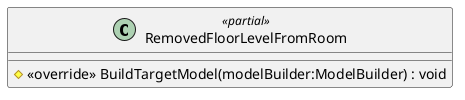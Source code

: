 @startuml
class RemovedFloorLevelFromRoom <<partial>> {
    # <<override>> BuildTargetModel(modelBuilder:ModelBuilder) : void
}
@enduml
